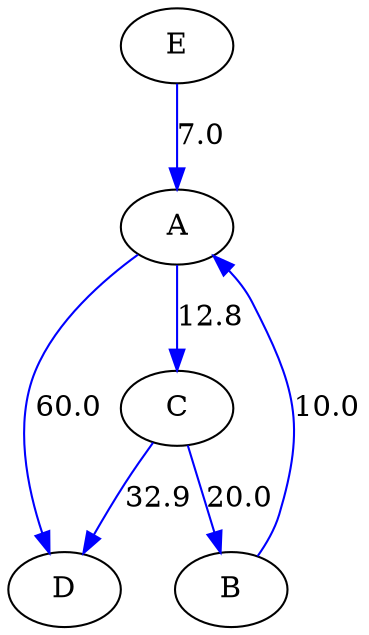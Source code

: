 ## Jagadeesh Vasudevamurthy ####
digraph g {
edge [color=blue]
	  A -> C [label = 12.8]
	  A -> D [label = 60.0]
	  C -> B [label = 20.0]
	  C -> D [label = 32.9]
	  B -> A [label = 10.0]
	  E -> A [label = 7.0]
}